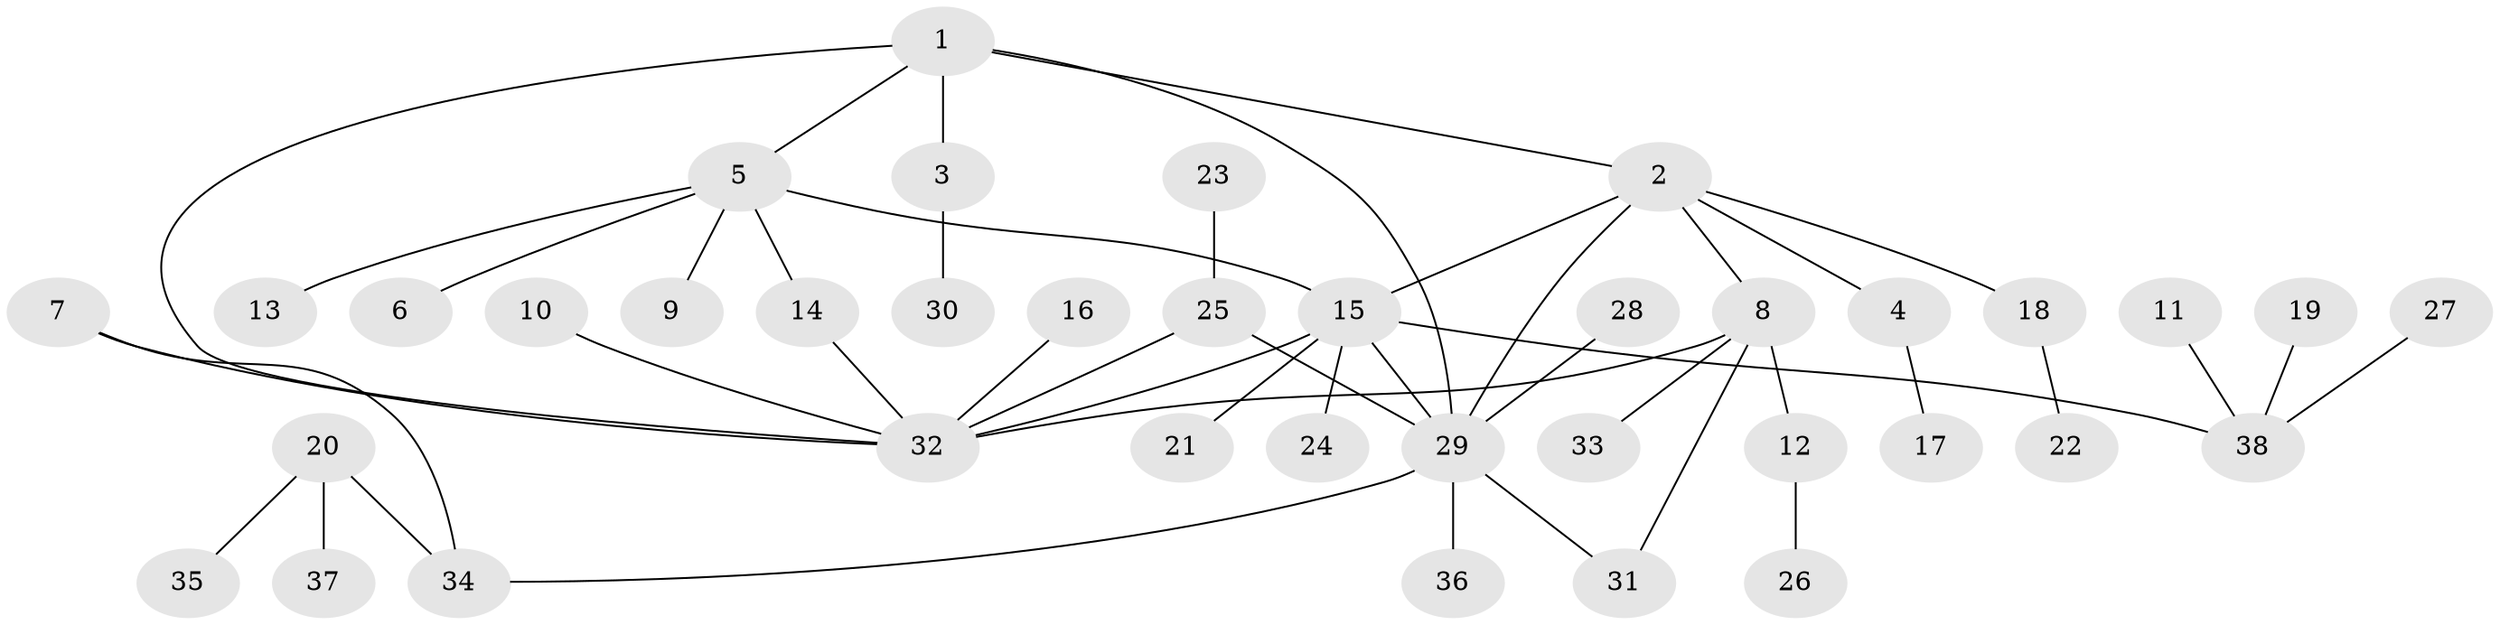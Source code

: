 // original degree distribution, {7: 0.018867924528301886, 5: 0.03773584905660377, 6: 0.03773584905660377, 9: 0.03773584905660377, 4: 0.05660377358490566, 8: 0.018867924528301886, 2: 0.16981132075471697, 3: 0.03773584905660377, 1: 0.5849056603773585}
// Generated by graph-tools (version 1.1) at 2025/37/03/04/25 23:37:37]
// undirected, 38 vertices, 46 edges
graph export_dot {
  node [color=gray90,style=filled];
  1;
  2;
  3;
  4;
  5;
  6;
  7;
  8;
  9;
  10;
  11;
  12;
  13;
  14;
  15;
  16;
  17;
  18;
  19;
  20;
  21;
  22;
  23;
  24;
  25;
  26;
  27;
  28;
  29;
  30;
  31;
  32;
  33;
  34;
  35;
  36;
  37;
  38;
  1 -- 2 [weight=1.0];
  1 -- 3 [weight=1.0];
  1 -- 5 [weight=1.0];
  1 -- 29 [weight=1.0];
  1 -- 32 [weight=1.0];
  2 -- 4 [weight=1.0];
  2 -- 8 [weight=1.0];
  2 -- 15 [weight=1.0];
  2 -- 18 [weight=1.0];
  2 -- 29 [weight=1.0];
  3 -- 30 [weight=1.0];
  4 -- 17 [weight=1.0];
  5 -- 6 [weight=1.0];
  5 -- 9 [weight=1.0];
  5 -- 13 [weight=1.0];
  5 -- 14 [weight=1.0];
  5 -- 15 [weight=1.0];
  7 -- 32 [weight=1.0];
  7 -- 34 [weight=1.0];
  8 -- 12 [weight=1.0];
  8 -- 31 [weight=1.0];
  8 -- 32 [weight=1.0];
  8 -- 33 [weight=1.0];
  10 -- 32 [weight=1.0];
  11 -- 38 [weight=1.0];
  12 -- 26 [weight=1.0];
  14 -- 32 [weight=1.0];
  15 -- 21 [weight=1.0];
  15 -- 24 [weight=1.0];
  15 -- 29 [weight=1.0];
  15 -- 32 [weight=1.0];
  15 -- 38 [weight=1.0];
  16 -- 32 [weight=1.0];
  18 -- 22 [weight=1.0];
  19 -- 38 [weight=1.0];
  20 -- 34 [weight=1.0];
  20 -- 35 [weight=1.0];
  20 -- 37 [weight=1.0];
  23 -- 25 [weight=1.0];
  25 -- 29 [weight=1.0];
  25 -- 32 [weight=1.0];
  27 -- 38 [weight=1.0];
  28 -- 29 [weight=1.0];
  29 -- 31 [weight=1.0];
  29 -- 34 [weight=1.0];
  29 -- 36 [weight=1.0];
}
